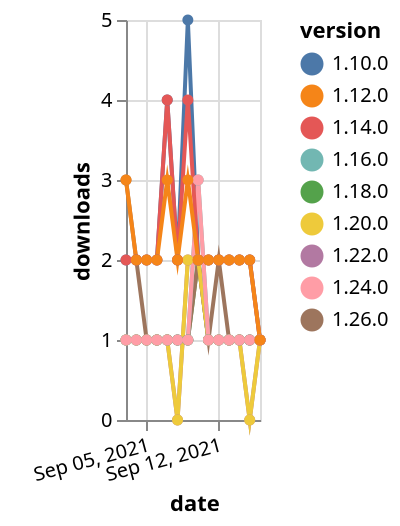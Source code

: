 {"$schema": "https://vega.github.io/schema/vega-lite/v5.json", "description": "A simple bar chart with embedded data.", "data": {"values": [{"date": "2021-09-03", "total": 205, "delta": 1, "version": "1.18.0"}, {"date": "2021-09-04", "total": 206, "delta": 1, "version": "1.18.0"}, {"date": "2021-09-05", "total": 207, "delta": 1, "version": "1.18.0"}, {"date": "2021-09-06", "total": 208, "delta": 1, "version": "1.18.0"}, {"date": "2021-09-07", "total": 209, "delta": 1, "version": "1.18.0"}, {"date": "2021-09-08", "total": 210, "delta": 1, "version": "1.18.0"}, {"date": "2021-09-09", "total": 211, "delta": 1, "version": "1.18.0"}, {"date": "2021-09-10", "total": 213, "delta": 2, "version": "1.18.0"}, {"date": "2021-09-11", "total": 214, "delta": 1, "version": "1.18.0"}, {"date": "2021-09-12", "total": 215, "delta": 1, "version": "1.18.0"}, {"date": "2021-09-13", "total": 216, "delta": 1, "version": "1.18.0"}, {"date": "2021-09-14", "total": 217, "delta": 1, "version": "1.18.0"}, {"date": "2021-09-15", "total": 218, "delta": 1, "version": "1.18.0"}, {"date": "2021-09-16", "total": 219, "delta": 1, "version": "1.18.0"}, {"date": "2021-09-03", "total": 167, "delta": 1, "version": "1.22.0"}, {"date": "2021-09-04", "total": 168, "delta": 1, "version": "1.22.0"}, {"date": "2021-09-05", "total": 169, "delta": 1, "version": "1.22.0"}, {"date": "2021-09-06", "total": 170, "delta": 1, "version": "1.22.0"}, {"date": "2021-09-07", "total": 171, "delta": 1, "version": "1.22.0"}, {"date": "2021-09-08", "total": 171, "delta": 0, "version": "1.22.0"}, {"date": "2021-09-09", "total": 173, "delta": 2, "version": "1.22.0"}, {"date": "2021-09-10", "total": 175, "delta": 2, "version": "1.22.0"}, {"date": "2021-09-11", "total": 176, "delta": 1, "version": "1.22.0"}, {"date": "2021-09-12", "total": 177, "delta": 1, "version": "1.22.0"}, {"date": "2021-09-13", "total": 178, "delta": 1, "version": "1.22.0"}, {"date": "2021-09-14", "total": 179, "delta": 1, "version": "1.22.0"}, {"date": "2021-09-15", "total": 179, "delta": 0, "version": "1.22.0"}, {"date": "2021-09-16", "total": 180, "delta": 1, "version": "1.22.0"}, {"date": "2021-09-03", "total": 3102, "delta": 2, "version": "1.10.0"}, {"date": "2021-09-04", "total": 3104, "delta": 2, "version": "1.10.0"}, {"date": "2021-09-05", "total": 3106, "delta": 2, "version": "1.10.0"}, {"date": "2021-09-06", "total": 3108, "delta": 2, "version": "1.10.0"}, {"date": "2021-09-07", "total": 3112, "delta": 4, "version": "1.10.0"}, {"date": "2021-09-08", "total": 3114, "delta": 2, "version": "1.10.0"}, {"date": "2021-09-09", "total": 3119, "delta": 5, "version": "1.10.0"}, {"date": "2021-09-10", "total": 3121, "delta": 2, "version": "1.10.0"}, {"date": "2021-09-11", "total": 3123, "delta": 2, "version": "1.10.0"}, {"date": "2021-09-12", "total": 3125, "delta": 2, "version": "1.10.0"}, {"date": "2021-09-13", "total": 3127, "delta": 2, "version": "1.10.0"}, {"date": "2021-09-14", "total": 3129, "delta": 2, "version": "1.10.0"}, {"date": "2021-09-15", "total": 3131, "delta": 2, "version": "1.10.0"}, {"date": "2021-09-16", "total": 3132, "delta": 1, "version": "1.10.0"}, {"date": "2021-09-03", "total": 126, "delta": 3, "version": "1.26.0"}, {"date": "2021-09-04", "total": 128, "delta": 2, "version": "1.26.0"}, {"date": "2021-09-05", "total": 129, "delta": 1, "version": "1.26.0"}, {"date": "2021-09-06", "total": 130, "delta": 1, "version": "1.26.0"}, {"date": "2021-09-07", "total": 131, "delta": 1, "version": "1.26.0"}, {"date": "2021-09-08", "total": 132, "delta": 1, "version": "1.26.0"}, {"date": "2021-09-09", "total": 133, "delta": 1, "version": "1.26.0"}, {"date": "2021-09-10", "total": 135, "delta": 2, "version": "1.26.0"}, {"date": "2021-09-11", "total": 136, "delta": 1, "version": "1.26.0"}, {"date": "2021-09-12", "total": 138, "delta": 2, "version": "1.26.0"}, {"date": "2021-09-13", "total": 139, "delta": 1, "version": "1.26.0"}, {"date": "2021-09-14", "total": 140, "delta": 1, "version": "1.26.0"}, {"date": "2021-09-15", "total": 141, "delta": 1, "version": "1.26.0"}, {"date": "2021-09-16", "total": 142, "delta": 1, "version": "1.26.0"}, {"date": "2021-09-03", "total": 199, "delta": 1, "version": "1.20.0"}, {"date": "2021-09-04", "total": 200, "delta": 1, "version": "1.20.0"}, {"date": "2021-09-05", "total": 201, "delta": 1, "version": "1.20.0"}, {"date": "2021-09-06", "total": 202, "delta": 1, "version": "1.20.0"}, {"date": "2021-09-07", "total": 203, "delta": 1, "version": "1.20.0"}, {"date": "2021-09-08", "total": 203, "delta": 0, "version": "1.20.0"}, {"date": "2021-09-09", "total": 205, "delta": 2, "version": "1.20.0"}, {"date": "2021-09-10", "total": 207, "delta": 2, "version": "1.20.0"}, {"date": "2021-09-11", "total": 208, "delta": 1, "version": "1.20.0"}, {"date": "2021-09-12", "total": 209, "delta": 1, "version": "1.20.0"}, {"date": "2021-09-13", "total": 210, "delta": 1, "version": "1.20.0"}, {"date": "2021-09-14", "total": 211, "delta": 1, "version": "1.20.0"}, {"date": "2021-09-15", "total": 211, "delta": 0, "version": "1.20.0"}, {"date": "2021-09-16", "total": 212, "delta": 1, "version": "1.20.0"}, {"date": "2021-09-03", "total": 405, "delta": 1, "version": "1.16.0"}, {"date": "2021-09-04", "total": 406, "delta": 1, "version": "1.16.0"}, {"date": "2021-09-05", "total": 407, "delta": 1, "version": "1.16.0"}, {"date": "2021-09-06", "total": 408, "delta": 1, "version": "1.16.0"}, {"date": "2021-09-07", "total": 409, "delta": 1, "version": "1.16.0"}, {"date": "2021-09-08", "total": 410, "delta": 1, "version": "1.16.0"}, {"date": "2021-09-09", "total": 411, "delta": 1, "version": "1.16.0"}, {"date": "2021-09-10", "total": 414, "delta": 3, "version": "1.16.0"}, {"date": "2021-09-11", "total": 415, "delta": 1, "version": "1.16.0"}, {"date": "2021-09-12", "total": 416, "delta": 1, "version": "1.16.0"}, {"date": "2021-09-13", "total": 417, "delta": 1, "version": "1.16.0"}, {"date": "2021-09-14", "total": 418, "delta": 1, "version": "1.16.0"}, {"date": "2021-09-15", "total": 419, "delta": 1, "version": "1.16.0"}, {"date": "2021-09-16", "total": 420, "delta": 1, "version": "1.16.0"}, {"date": "2021-09-03", "total": 197, "delta": 1, "version": "1.24.0"}, {"date": "2021-09-04", "total": 198, "delta": 1, "version": "1.24.0"}, {"date": "2021-09-05", "total": 199, "delta": 1, "version": "1.24.0"}, {"date": "2021-09-06", "total": 200, "delta": 1, "version": "1.24.0"}, {"date": "2021-09-07", "total": 201, "delta": 1, "version": "1.24.0"}, {"date": "2021-09-08", "total": 202, "delta": 1, "version": "1.24.0"}, {"date": "2021-09-09", "total": 203, "delta": 1, "version": "1.24.0"}, {"date": "2021-09-10", "total": 206, "delta": 3, "version": "1.24.0"}, {"date": "2021-09-11", "total": 207, "delta": 1, "version": "1.24.0"}, {"date": "2021-09-12", "total": 208, "delta": 1, "version": "1.24.0"}, {"date": "2021-09-13", "total": 209, "delta": 1, "version": "1.24.0"}, {"date": "2021-09-14", "total": 210, "delta": 1, "version": "1.24.0"}, {"date": "2021-09-15", "total": 211, "delta": 1, "version": "1.24.0"}, {"date": "2021-09-16", "total": 212, "delta": 1, "version": "1.24.0"}, {"date": "2021-09-03", "total": 2504, "delta": 2, "version": "1.14.0"}, {"date": "2021-09-04", "total": 2506, "delta": 2, "version": "1.14.0"}, {"date": "2021-09-05", "total": 2508, "delta": 2, "version": "1.14.0"}, {"date": "2021-09-06", "total": 2510, "delta": 2, "version": "1.14.0"}, {"date": "2021-09-07", "total": 2514, "delta": 4, "version": "1.14.0"}, {"date": "2021-09-08", "total": 2516, "delta": 2, "version": "1.14.0"}, {"date": "2021-09-09", "total": 2520, "delta": 4, "version": "1.14.0"}, {"date": "2021-09-10", "total": 2522, "delta": 2, "version": "1.14.0"}, {"date": "2021-09-11", "total": 2524, "delta": 2, "version": "1.14.0"}, {"date": "2021-09-12", "total": 2526, "delta": 2, "version": "1.14.0"}, {"date": "2021-09-13", "total": 2528, "delta": 2, "version": "1.14.0"}, {"date": "2021-09-14", "total": 2530, "delta": 2, "version": "1.14.0"}, {"date": "2021-09-15", "total": 2532, "delta": 2, "version": "1.14.0"}, {"date": "2021-09-16", "total": 2533, "delta": 1, "version": "1.14.0"}, {"date": "2021-09-03", "total": 2631, "delta": 3, "version": "1.12.0"}, {"date": "2021-09-04", "total": 2633, "delta": 2, "version": "1.12.0"}, {"date": "2021-09-05", "total": 2635, "delta": 2, "version": "1.12.0"}, {"date": "2021-09-06", "total": 2637, "delta": 2, "version": "1.12.0"}, {"date": "2021-09-07", "total": 2640, "delta": 3, "version": "1.12.0"}, {"date": "2021-09-08", "total": 2642, "delta": 2, "version": "1.12.0"}, {"date": "2021-09-09", "total": 2645, "delta": 3, "version": "1.12.0"}, {"date": "2021-09-10", "total": 2647, "delta": 2, "version": "1.12.0"}, {"date": "2021-09-11", "total": 2649, "delta": 2, "version": "1.12.0"}, {"date": "2021-09-12", "total": 2651, "delta": 2, "version": "1.12.0"}, {"date": "2021-09-13", "total": 2653, "delta": 2, "version": "1.12.0"}, {"date": "2021-09-14", "total": 2655, "delta": 2, "version": "1.12.0"}, {"date": "2021-09-15", "total": 2657, "delta": 2, "version": "1.12.0"}, {"date": "2021-09-16", "total": 2658, "delta": 1, "version": "1.12.0"}]}, "width": "container", "mark": {"type": "line", "point": {"filled": true}}, "encoding": {"x": {"field": "date", "type": "temporal", "timeUnit": "yearmonthdate", "title": "date", "axis": {"labelAngle": -15}}, "y": {"field": "delta", "type": "quantitative", "title": "downloads"}, "color": {"field": "version", "type": "nominal"}, "tooltip": {"field": "delta"}}}